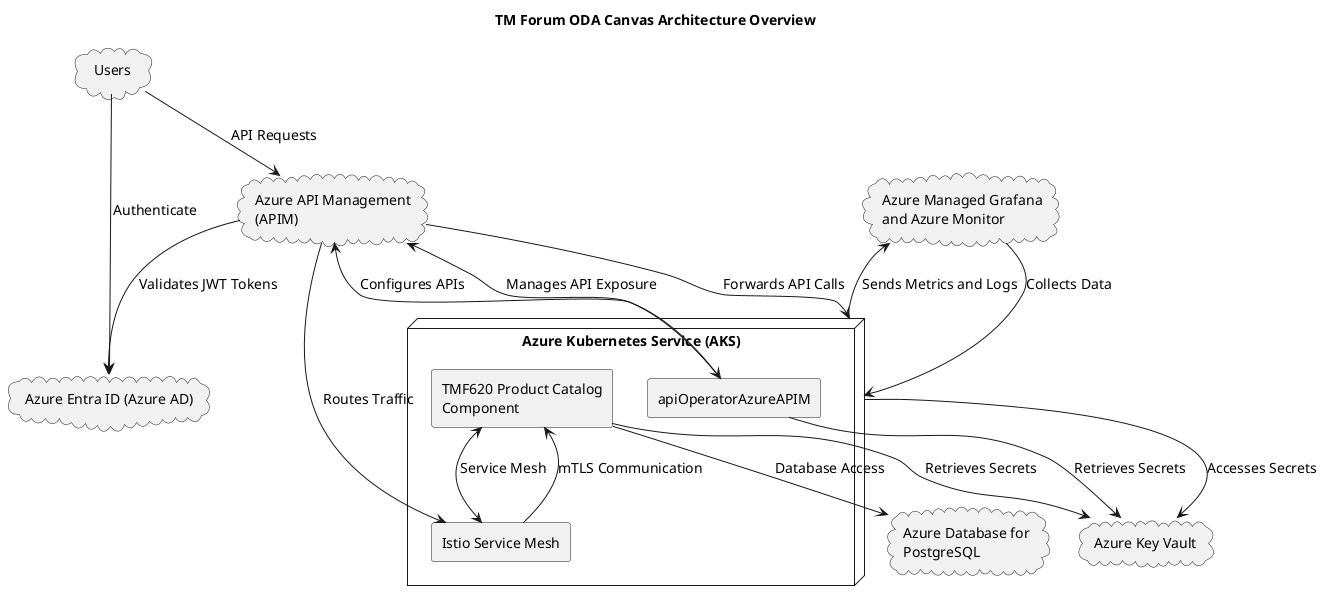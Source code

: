 @startuml

skinparam wrapWidth 200
skinparam defaultFontSize 14
skinparam componentStyle rectangle

title TM Forum ODA Canvas Architecture Overview

' Define External Systems
cloud "Users" as Users
cloud "Azure Entra ID (Azure AD)" as AAD
cloud "Azure API Management (APIM)" as APIM
cloud "Azure Key Vault" as KeyVault
cloud "Azure Database for PostgreSQL" as PostgreSQL
cloud "Azure Managed Grafana\nand Azure Monitor" as Monitoring

' Define AKS Cluster
node "Azure Kubernetes Service (AKS)" as AKS {
    component "apiOperatorAzureAPIM" as Operator
    component "TMF620 Product Catalog\nComponent" as ProductCatalog
    component "Istio Service Mesh" as Istio
}

' Relationships between External Systems and AKS
Users --> AAD : Authenticate
Users --> APIM : API Requests
APIM --> AAD : Validates JWT Tokens
APIM <--> Operator : Configures APIs
Operator --> KeyVault : Retrieves Secrets
ProductCatalog --> KeyVault : Retrieves Secrets
ProductCatalog --> PostgreSQL : Database Access
APIM --> AKS : Forwards API Calls
AKS --> Monitoring : Sends Metrics and Logs
Monitoring --> AKS : Collects Data

' Internal Relationships within AKS
APIM --> Istio : Routes Traffic
Istio --> ProductCatalog : mTLS Communication
Operator --> APIM : Manages API Exposure
ProductCatalog <--> Istio : Service Mesh
AKS --> KeyVault : Accesses Secrets

@enduml